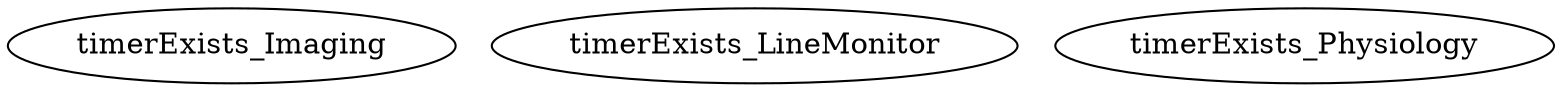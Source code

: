 /* Created by mdot for Matlab */
digraph m2html {

  timerExists_Imaging [URL="timerExists_Imaging.html"];
  timerExists_LineMonitor [URL="timerExists_LineMonitor.html"];
  timerExists_Physiology [URL="timerExists_Physiology.html"];
}